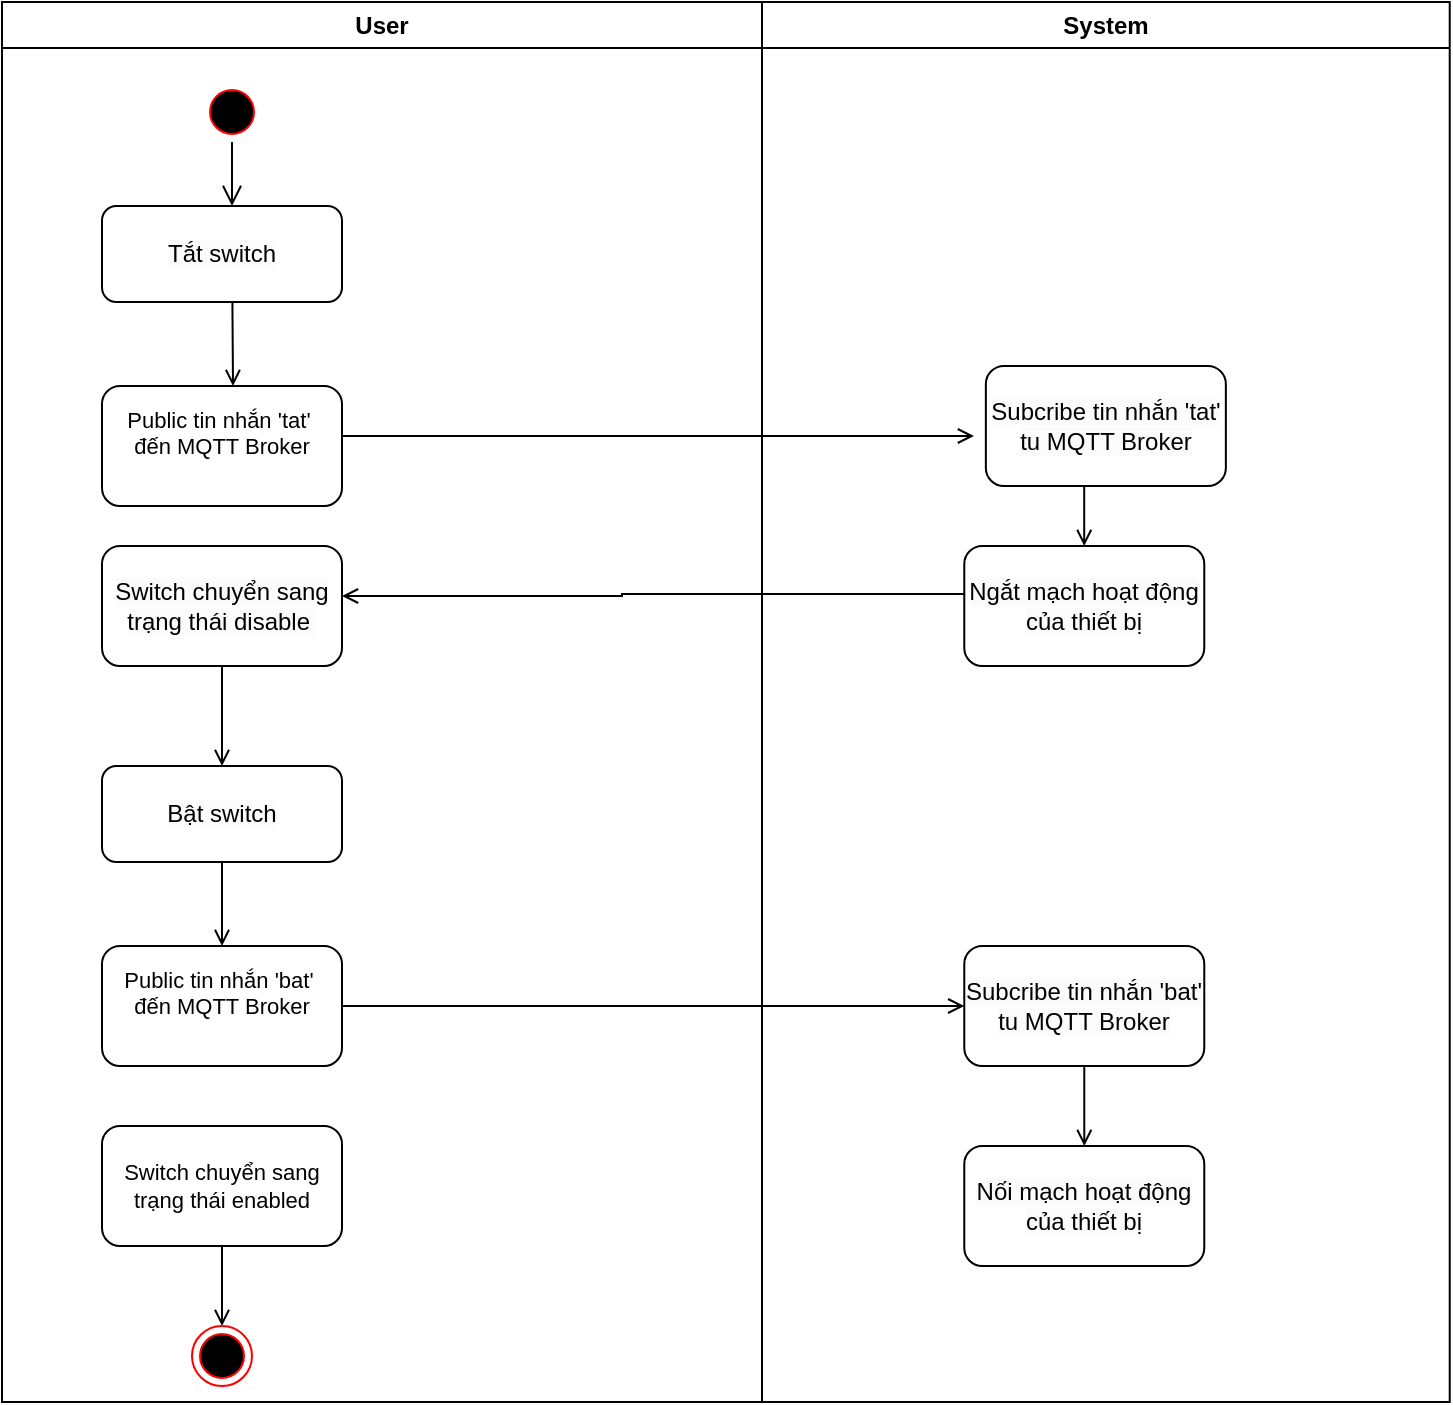 <mxfile version="25.0.3" pages="2">
  <diagram name="Page-1" id="e7e014a7-5840-1c2e-5031-d8a46d1fe8dd">
    <mxGraphModel dx="1105" dy="558" grid="1" gridSize="10" guides="1" tooltips="1" connect="1" arrows="1" fold="1" page="1" pageScale="1" pageWidth="1169" pageHeight="826" background="none" math="0" shadow="0">
      <root>
        <mxCell id="0" />
        <mxCell id="1" parent="0" />
        <mxCell id="2" value="User" style="swimlane;whiteSpace=wrap;aspect=fixed;" parent="1" vertex="1">
          <mxGeometry x="160" y="128" width="380" height="700" as="geometry" />
        </mxCell>
        <mxCell id="5" value="" style="ellipse;shape=startState;fillColor=#000000;strokeColor=#ff0000;" parent="2" vertex="1">
          <mxGeometry x="100" y="40" width="30" height="30" as="geometry" />
        </mxCell>
        <mxCell id="6" value="" style="edgeStyle=elbowEdgeStyle;elbow=horizontal;verticalAlign=bottom;endArrow=open;endSize=8;strokeColor=#000000;endFill=1;rounded=0" parent="2" source="5" edge="1">
          <mxGeometry x="100" y="40" as="geometry">
            <mxPoint x="115" y="102" as="targetPoint" />
          </mxGeometry>
        </mxCell>
        <mxCell id="9" value="" style="endArrow=open;strokeColor=#000000;endFill=1;rounded=0" parent="2" edge="1">
          <mxGeometry relative="1" as="geometry">
            <mxPoint x="115.143" y="142" as="sourcePoint" />
            <mxPoint x="115.5" y="192" as="targetPoint" />
          </mxGeometry>
        </mxCell>
        <mxCell id="tD_DrnIzGh9cRPsZDn5A-84" value="Public tin nhắn &#39;tat&#39;&amp;nbsp;&lt;br style=&quot;padding: 0px; margin: 0px;&quot;&gt;đến MQTT Broker&lt;div style=&quot;padding: 0px; margin: 0px;&quot;&gt;&lt;br style=&quot;padding: 0px; margin: 0px; font-size: 12px; text-wrap-mode: nowrap; background-color: rgb(251, 251, 251);&quot;&gt;&lt;/div&gt;" style="rounded=1;whiteSpace=wrap;html=1;fontFamily=Helvetica;fontSize=11;fontColor=default;labelBackgroundColor=default;" vertex="1" parent="2">
          <mxGeometry x="50" y="192" width="120" height="60" as="geometry" />
        </mxCell>
        <mxCell id="tD_DrnIzGh9cRPsZDn5A-85" value="&lt;span style=&quot;font-size: 12px; text-wrap-mode: nowrap; background-color: rgb(251, 251, 251);&quot;&gt;Tắt switch&lt;/span&gt;" style="rounded=1;whiteSpace=wrap;html=1;fontFamily=Helvetica;fontSize=11;fontColor=default;labelBackgroundColor=default;" vertex="1" parent="2">
          <mxGeometry x="50" y="102" width="120" height="48" as="geometry" />
        </mxCell>
        <mxCell id="tD_DrnIzGh9cRPsZDn5A-90" value="" style="edgeStyle=orthogonalEdgeStyle;shape=connector;rounded=0;orthogonalLoop=1;jettySize=auto;html=1;strokeColor=default;align=center;verticalAlign=middle;fontFamily=Helvetica;fontSize=11;fontColor=default;labelBackgroundColor=default;endArrow=open;endFill=0;" edge="1" parent="2" source="tD_DrnIzGh9cRPsZDn5A-86" target="tD_DrnIzGh9cRPsZDn5A-89">
          <mxGeometry relative="1" as="geometry" />
        </mxCell>
        <mxCell id="tD_DrnIzGh9cRPsZDn5A-86" value="&lt;span style=&quot;font-size: 12px; text-wrap-mode: nowrap; background-color: rgb(251, 251, 251);&quot;&gt;Switch chuyển sang&lt;/span&gt;&lt;br style=&quot;padding: 0px; margin: 0px; font-size: 12px; text-wrap-mode: nowrap; background-color: rgb(251, 251, 251);&quot;&gt;&lt;span style=&quot;font-size: 12px; text-wrap-mode: nowrap; background-color: rgb(251, 251, 251);&quot;&gt;trạng thái disable&amp;nbsp;&lt;/span&gt;" style="rounded=1;whiteSpace=wrap;html=1;fontFamily=Helvetica;fontSize=11;fontColor=default;labelBackgroundColor=default;" vertex="1" parent="2">
          <mxGeometry x="50" y="272" width="120" height="60" as="geometry" />
        </mxCell>
        <mxCell id="tD_DrnIzGh9cRPsZDn5A-68" style="edgeStyle=orthogonalEdgeStyle;rounded=0;orthogonalLoop=1;jettySize=auto;html=1;exitX=0.5;exitY=1;exitDx=0;exitDy=0;" edge="1" parent="2">
          <mxGeometry relative="1" as="geometry">
            <mxPoint x="110" y="508" as="sourcePoint" />
            <mxPoint x="110" y="508" as="targetPoint" />
          </mxGeometry>
        </mxCell>
        <mxCell id="tD_DrnIzGh9cRPsZDn5A-92" value="" style="edgeStyle=orthogonalEdgeStyle;shape=connector;rounded=0;orthogonalLoop=1;jettySize=auto;html=1;strokeColor=default;align=center;verticalAlign=middle;fontFamily=Helvetica;fontSize=11;fontColor=default;labelBackgroundColor=default;endArrow=open;endFill=0;" edge="1" parent="2" source="tD_DrnIzGh9cRPsZDn5A-89" target="tD_DrnIzGh9cRPsZDn5A-91">
          <mxGeometry relative="1" as="geometry" />
        </mxCell>
        <mxCell id="tD_DrnIzGh9cRPsZDn5A-89" value="&lt;span style=&quot;font-size: 12px; background-color: rgb(251, 251, 251);&quot;&gt;Bật switch&lt;/span&gt;" style="whiteSpace=wrap;html=1;fontSize=11;rounded=1;labelBackgroundColor=default;" vertex="1" parent="2">
          <mxGeometry x="50" y="382" width="120" height="48" as="geometry" />
        </mxCell>
        <mxCell id="tD_DrnIzGh9cRPsZDn5A-91" value="Public tin nhắn &#39;bat&#39;&amp;nbsp;&lt;br style=&quot;padding: 0px; margin: 0px;&quot;&gt;đến MQTT Broker&lt;div style=&quot;padding: 0px; margin: 0px;&quot;&gt;&lt;br style=&quot;font-size: 12px; text-wrap-mode: nowrap; background-color: rgb(251, 251, 251); padding: 0px; margin: 0px;&quot;&gt;&lt;/div&gt;" style="whiteSpace=wrap;html=1;fontSize=11;rounded=1;labelBackgroundColor=default;" vertex="1" parent="2">
          <mxGeometry x="50" y="472" width="120" height="60" as="geometry" />
        </mxCell>
        <mxCell id="tD_DrnIzGh9cRPsZDn5A-101" value="" style="edgeStyle=orthogonalEdgeStyle;shape=connector;rounded=0;orthogonalLoop=1;jettySize=auto;html=1;strokeColor=default;align=center;verticalAlign=middle;fontFamily=Helvetica;fontSize=11;fontColor=default;labelBackgroundColor=default;endArrow=open;endFill=0;" edge="1" parent="2" source="tD_DrnIzGh9cRPsZDn5A-99">
          <mxGeometry relative="1" as="geometry">
            <mxPoint x="110" y="662" as="targetPoint" />
          </mxGeometry>
        </mxCell>
        <mxCell id="tD_DrnIzGh9cRPsZDn5A-99" value="Switch chuyển sang trạng thái enabled" style="rounded=1;whiteSpace=wrap;html=1;fontFamily=Helvetica;fontSize=11;fontColor=default;labelBackgroundColor=default;" vertex="1" parent="2">
          <mxGeometry x="50" y="562" width="120" height="60" as="geometry" />
        </mxCell>
        <mxCell id="qyXkb2FAPIPXSBDFs5eR-9" value="" style="ellipse;html=1;shape=endState;fillColor=#000000;strokeColor=#ff0000;fontFamily=Helvetica;fontSize=11;fontColor=default;labelBackgroundColor=default;" vertex="1" parent="2">
          <mxGeometry x="95" y="662" width="30" height="30" as="geometry" />
        </mxCell>
        <mxCell id="3" value="System" style="swimlane;whiteSpace=wrap;aspect=fixed;" parent="1" vertex="1">
          <mxGeometry x="540" y="128" width="343.86" height="700" as="geometry" />
        </mxCell>
        <mxCell id="tD_DrnIzGh9cRPsZDn5A-74" value="" style="edgeStyle=orthogonalEdgeStyle;rounded=0;orthogonalLoop=1;jettySize=auto;html=1;endArrow=open;endFill=0;" edge="1" parent="3">
          <mxGeometry relative="1" as="geometry">
            <mxPoint x="161.1" y="242" as="sourcePoint" />
            <mxPoint x="161.1" y="272" as="targetPoint" />
          </mxGeometry>
        </mxCell>
        <mxCell id="tD_DrnIzGh9cRPsZDn5A-96" value="" style="edgeStyle=orthogonalEdgeStyle;shape=connector;rounded=0;orthogonalLoop=1;jettySize=auto;html=1;strokeColor=default;align=center;verticalAlign=middle;fontFamily=Helvetica;fontSize=11;fontColor=default;labelBackgroundColor=default;endArrow=open;endFill=0;" edge="1" parent="3" source="tD_DrnIzGh9cRPsZDn5A-93" target="tD_DrnIzGh9cRPsZDn5A-95">
          <mxGeometry relative="1" as="geometry" />
        </mxCell>
        <mxCell id="tD_DrnIzGh9cRPsZDn5A-93" value="&lt;div style=&quot;padding: 0px; margin: 0px;&quot;&gt;&lt;span style=&quot;font-size: 12px; text-align: left; background-color: rgb(251, 251, 251);&quot;&gt;Subcribe tin nhắn &#39;bat&#39; tu MQTT Broker&lt;/span&gt;&lt;/div&gt;" style="whiteSpace=wrap;html=1;fontSize=11;rounded=1;labelBackgroundColor=default;" vertex="1" parent="3">
          <mxGeometry x="101.14" y="472" width="120" height="60" as="geometry" />
        </mxCell>
        <mxCell id="tD_DrnIzGh9cRPsZDn5A-95" value="&lt;span style=&quot;font-size: 12px; background-color: rgb(251, 251, 251);&quot;&gt;Nối mạch hoạt động của thiết bị&lt;/span&gt;" style="whiteSpace=wrap;html=1;fontSize=11;rounded=1;labelBackgroundColor=default;" vertex="1" parent="3">
          <mxGeometry x="101.14" y="572" width="120" height="60" as="geometry" />
        </mxCell>
        <mxCell id="tD_DrnIzGh9cRPsZDn5A-97" value="&lt;span style=&quot;font-size: 12px; text-align: left; background-color: rgb(251, 251, 251);&quot;&gt;Subcribe tin nhắn &#39;tat&#39; tu MQTT Broker&lt;/span&gt;" style="rounded=1;whiteSpace=wrap;html=1;fontFamily=Helvetica;fontSize=11;fontColor=default;labelBackgroundColor=default;" vertex="1" parent="3">
          <mxGeometry x="111.93" y="182" width="120" height="60" as="geometry" />
        </mxCell>
        <mxCell id="tD_DrnIzGh9cRPsZDn5A-98" value="&lt;span style=&quot;font-size: 12px; text-align: left; background-color: rgb(251, 251, 251);&quot;&gt;Ngắt mạch hoạt động của thiết bị&lt;/span&gt;" style="rounded=1;whiteSpace=wrap;html=1;fontFamily=Helvetica;fontSize=11;fontColor=default;labelBackgroundColor=default;" vertex="1" parent="3">
          <mxGeometry x="101.14" y="272" width="120" height="60" as="geometry" />
        </mxCell>
        <mxCell id="tD_DrnIzGh9cRPsZDn5A-72" value="" style="edgeStyle=orthogonalEdgeStyle;rounded=0;orthogonalLoop=1;jettySize=auto;html=1;exitX=1;exitY=0.5;exitDx=0;exitDy=0;endArrow=open;endFill=0;" edge="1" parent="1">
          <mxGeometry relative="1" as="geometry">
            <mxPoint x="330" y="345" as="sourcePoint" />
            <mxPoint x="646" y="345" as="targetPoint" />
          </mxGeometry>
        </mxCell>
        <mxCell id="tD_DrnIzGh9cRPsZDn5A-76" value="" style="edgeStyle=orthogonalEdgeStyle;rounded=0;orthogonalLoop=1;jettySize=auto;html=1;entryX=1;entryY=0.5;entryDx=0;entryDy=0;endArrow=open;endFill=0;" edge="1" parent="1">
          <mxGeometry relative="1" as="geometry">
            <mxPoint x="641.14" y="424" as="sourcePoint" />
            <mxPoint x="330" y="425" as="targetPoint" />
            <Array as="points">
              <mxPoint x="470" y="424" />
              <mxPoint x="470" y="425" />
            </Array>
          </mxGeometry>
        </mxCell>
        <mxCell id="tD_DrnIzGh9cRPsZDn5A-94" value="" style="edgeStyle=orthogonalEdgeStyle;shape=connector;rounded=0;orthogonalLoop=1;jettySize=auto;html=1;strokeColor=default;align=center;verticalAlign=middle;fontFamily=Helvetica;fontSize=11;fontColor=default;labelBackgroundColor=default;endArrow=open;endFill=0;" edge="1" parent="1" source="tD_DrnIzGh9cRPsZDn5A-91" target="tD_DrnIzGh9cRPsZDn5A-93">
          <mxGeometry relative="1" as="geometry" />
        </mxCell>
      </root>
    </mxGraphModel>
  </diagram>
  <diagram id="XehMruk8WsHAqBGTvNPU" name="Page-2">
    <mxGraphModel dx="1615" dy="815" grid="1" gridSize="10" guides="1" tooltips="1" connect="1" arrows="1" fold="1" page="1" pageScale="1" pageWidth="827" pageHeight="1169" math="0" shadow="0">
      <root>
        <mxCell id="0" />
        <mxCell id="1" parent="0" />
        <mxCell id="8IP9xR0eqAT0iUTPQ7E3-1" value="User" style="swimlane;whiteSpace=wrap;aspect=fixed;" vertex="1" parent="1">
          <mxGeometry x="40" y="40" width="325.72" height="600" as="geometry" />
        </mxCell>
        <mxCell id="8IP9xR0eqAT0iUTPQ7E3-2" value="" style="ellipse;shape=startState;fillColor=#000000;strokeColor=#ff0000;" vertex="1" parent="8IP9xR0eqAT0iUTPQ7E3-1">
          <mxGeometry x="152.86" y="40" width="30" height="30" as="geometry" />
        </mxCell>
        <mxCell id="8IP9xR0eqAT0iUTPQ7E3-3" value="" style="edgeStyle=elbowEdgeStyle;elbow=horizontal;verticalAlign=bottom;endArrow=open;endSize=8;strokeColor=#000000;endFill=1;rounded=0" edge="1" parent="8IP9xR0eqAT0iUTPQ7E3-1" source="8IP9xR0eqAT0iUTPQ7E3-2">
          <mxGeometry x="100" y="40" as="geometry">
            <mxPoint x="167.86" y="102" as="targetPoint" />
          </mxGeometry>
        </mxCell>
        <mxCell id="8IP9xR0eqAT0iUTPQ7E3-6" value="&lt;span style=&quot;text-wrap-mode: nowrap; background-color: rgb(251, 251, 251);&quot;&gt;&lt;font style=&quot;font-size: 13px;&quot;&gt;Ấn&amp;nbsp; tab Home&lt;/font&gt;&lt;/span&gt;" style="rounded=1;whiteSpace=wrap;html=1;fontFamily=Helvetica;fontSize=11;fontColor=default;labelBackgroundColor=default;" vertex="1" parent="8IP9xR0eqAT0iUTPQ7E3-1">
          <mxGeometry x="102.86" y="102" width="120" height="48" as="geometry" />
        </mxCell>
        <mxCell id="8IP9xR0eqAT0iUTPQ7E3-9" style="edgeStyle=orthogonalEdgeStyle;rounded=0;orthogonalLoop=1;jettySize=auto;html=1;exitX=0.5;exitY=1;exitDx=0;exitDy=0;" edge="1" parent="8IP9xR0eqAT0iUTPQ7E3-1">
          <mxGeometry relative="1" as="geometry">
            <mxPoint x="110" y="508" as="sourcePoint" />
            <mxPoint x="110" y="508" as="targetPoint" />
          </mxGeometry>
        </mxCell>
        <mxCell id="ALK8Wkx5_j4MFBwWaCdZ-15" value="" style="edgeStyle=orthogonalEdgeStyle;shape=connector;rounded=0;orthogonalLoop=1;jettySize=auto;html=1;strokeColor=default;align=center;verticalAlign=middle;fontFamily=Helvetica;fontSize=11;fontColor=default;labelBackgroundColor=default;endArrow=open;endFill=0;" edge="1" parent="8IP9xR0eqAT0iUTPQ7E3-1" source="ALK8Wkx5_j4MFBwWaCdZ-12" target="ALK8Wkx5_j4MFBwWaCdZ-14">
          <mxGeometry relative="1" as="geometry" />
        </mxCell>
        <mxCell id="ALK8Wkx5_j4MFBwWaCdZ-12" value="&lt;font style=&quot;font-size: 13px;&quot;&gt;Trực quan&amp;nbsp; dữ liệu điện năng đang tiêu thụ dưới dạng biểu đồ đường&lt;/font&gt;" style="whiteSpace=wrap;html=1;fontSize=11;rounded=1;labelBackgroundColor=default;" vertex="1" parent="8IP9xR0eqAT0iUTPQ7E3-1">
          <mxGeometry x="50" y="200" width="230" height="60" as="geometry" />
        </mxCell>
        <mxCell id="qOSBzhFId25sNRbeD8KJ-2" value="" style="edgeStyle=orthogonalEdgeStyle;shape=connector;rounded=0;orthogonalLoop=1;jettySize=auto;html=1;strokeColor=default;align=center;verticalAlign=middle;fontFamily=Helvetica;fontSize=11;fontColor=default;labelBackgroundColor=default;endArrow=open;endFill=0;" edge="1" parent="8IP9xR0eqAT0iUTPQ7E3-1" source="ALK8Wkx5_j4MFBwWaCdZ-14">
          <mxGeometry relative="1" as="geometry">
            <mxPoint x="165" y="510" as="targetPoint" />
          </mxGeometry>
        </mxCell>
        <mxCell id="ALK8Wkx5_j4MFBwWaCdZ-14" value="&lt;span style=&quot;font-size: 13px;&quot;&gt;Trực quan dữ liệu điện năng tiêu thụ hàng tháng dưới dạng biểu đồ cột&lt;/span&gt;" style="whiteSpace=wrap;html=1;fontSize=11;rounded=1;labelBackgroundColor=default;" vertex="1" parent="8IP9xR0eqAT0iUTPQ7E3-1">
          <mxGeometry x="50" y="340" width="230" height="60" as="geometry" />
        </mxCell>
        <mxCell id="qOSBzhFId25sNRbeD8KJ-6" value="" style="ellipse;html=1;shape=endState;fillColor=#000000;strokeColor=#ff0000;fontFamily=Helvetica;fontSize=11;fontColor=default;labelBackgroundColor=default;" vertex="1" parent="8IP9xR0eqAT0iUTPQ7E3-1">
          <mxGeometry x="150" y="510" width="30" height="30" as="geometry" />
        </mxCell>
        <mxCell id="ALK8Wkx5_j4MFBwWaCdZ-1" value="System" style="swimlane;whiteSpace=wrap;aspect=fixed;" vertex="1" parent="1">
          <mxGeometry x="365.72" y="40" width="294.74" height="600" as="geometry" />
        </mxCell>
        <mxCell id="ALK8Wkx5_j4MFBwWaCdZ-11" value="" style="edgeStyle=orthogonalEdgeStyle;shape=connector;rounded=0;orthogonalLoop=1;jettySize=auto;html=1;strokeColor=default;align=center;verticalAlign=middle;fontFamily=Helvetica;fontSize=11;fontColor=default;labelBackgroundColor=default;endArrow=open;endFill=0;" edge="1" parent="ALK8Wkx5_j4MFBwWaCdZ-1" source="ALK8Wkx5_j4MFBwWaCdZ-8" target="ALK8Wkx5_j4MFBwWaCdZ-10">
          <mxGeometry relative="1" as="geometry" />
        </mxCell>
        <mxCell id="ALK8Wkx5_j4MFBwWaCdZ-8" value="&lt;font style=&quot;font-size: 13px;&quot;&gt;Lấy dữ liệu điện năng đang tiêu thụ&lt;/font&gt;" style="whiteSpace=wrap;html=1;fontSize=11;rounded=1;labelBackgroundColor=default;" vertex="1" parent="ALK8Wkx5_j4MFBwWaCdZ-1">
          <mxGeometry x="100" y="96" width="150" height="60" as="geometry" />
        </mxCell>
        <mxCell id="ALK8Wkx5_j4MFBwWaCdZ-10" value="&lt;font style=&quot;font-size: 13px;&quot;&gt;Lây dữ liệu lịch sử điện năng tiêu thụ hàng tháng&lt;/font&gt;" style="whiteSpace=wrap;html=1;fontSize=11;rounded=1;labelBackgroundColor=default;" vertex="1" parent="ALK8Wkx5_j4MFBwWaCdZ-1">
          <mxGeometry x="100" y="200" width="150" height="60" as="geometry" />
        </mxCell>
        <mxCell id="ALK8Wkx5_j4MFBwWaCdZ-9" value="" style="edgeStyle=orthogonalEdgeStyle;shape=connector;rounded=0;orthogonalLoop=1;jettySize=auto;html=1;strokeColor=default;align=center;verticalAlign=middle;fontFamily=Helvetica;fontSize=11;fontColor=default;labelBackgroundColor=default;endArrow=open;endFill=0;" edge="1" parent="1" source="8IP9xR0eqAT0iUTPQ7E3-6" target="ALK8Wkx5_j4MFBwWaCdZ-8">
          <mxGeometry relative="1" as="geometry" />
        </mxCell>
        <mxCell id="ALK8Wkx5_j4MFBwWaCdZ-13" value="" style="edgeStyle=orthogonalEdgeStyle;shape=connector;rounded=0;orthogonalLoop=1;jettySize=auto;html=1;strokeColor=default;align=center;verticalAlign=middle;fontFamily=Helvetica;fontSize=11;fontColor=default;labelBackgroundColor=default;endArrow=open;endFill=0;" edge="1" parent="1" source="ALK8Wkx5_j4MFBwWaCdZ-10" target="ALK8Wkx5_j4MFBwWaCdZ-12">
          <mxGeometry relative="1" as="geometry" />
        </mxCell>
      </root>
    </mxGraphModel>
  </diagram>
</mxfile>
